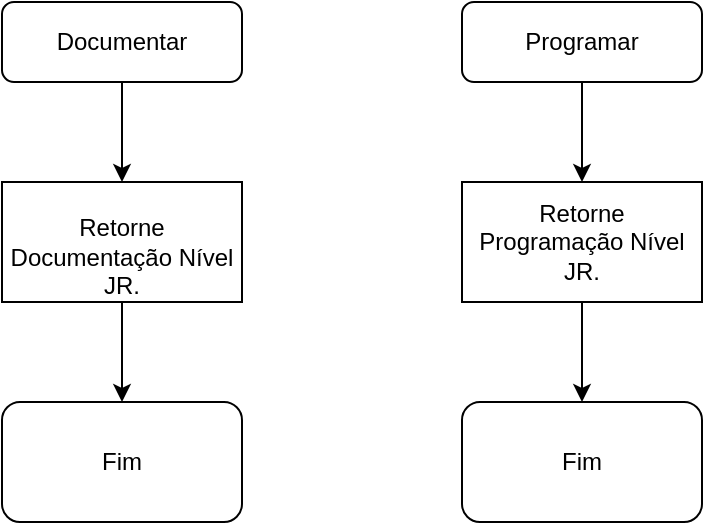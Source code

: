 <mxfile version="20.8.16" type="device"><diagram id="C5RBs43oDa-KdzZeNtuy" name="Page-1"><mxGraphModel dx="1338" dy="838" grid="1" gridSize="10" guides="1" tooltips="1" connect="1" arrows="1" fold="1" page="1" pageScale="1" pageWidth="827" pageHeight="1169" math="0" shadow="0"><root><mxCell id="WIyWlLk6GJQsqaUBKTNV-0"/><mxCell id="WIyWlLk6GJQsqaUBKTNV-1" parent="WIyWlLk6GJQsqaUBKTNV-0"/><mxCell id="s78k3LWJexpao1-YAME9-0" value="" style="edgeStyle=orthogonalEdgeStyle;rounded=0;orthogonalLoop=1;jettySize=auto;html=1;" edge="1" parent="WIyWlLk6GJQsqaUBKTNV-1" source="s78k3LWJexpao1-YAME9-1" target="s78k3LWJexpao1-YAME9-4"><mxGeometry relative="1" as="geometry"/></mxCell><mxCell id="s78k3LWJexpao1-YAME9-1" value="Documentar" style="rounded=1;whiteSpace=wrap;html=1;fontSize=12;glass=0;strokeWidth=1;shadow=0;" vertex="1" parent="WIyWlLk6GJQsqaUBKTNV-1"><mxGeometry width="120" height="40" as="geometry"/></mxCell><mxCell id="s78k3LWJexpao1-YAME9-2" value="Fim" style="rounded=1;whiteSpace=wrap;html=1;" vertex="1" parent="WIyWlLk6GJQsqaUBKTNV-1"><mxGeometry y="200" width="120" height="60" as="geometry"/></mxCell><mxCell id="s78k3LWJexpao1-YAME9-3" value="" style="edgeStyle=orthogonalEdgeStyle;rounded=0;orthogonalLoop=1;jettySize=auto;html=1;" edge="1" parent="WIyWlLk6GJQsqaUBKTNV-1" source="s78k3LWJexpao1-YAME9-4" target="s78k3LWJexpao1-YAME9-2"><mxGeometry relative="1" as="geometry"/></mxCell><mxCell id="s78k3LWJexpao1-YAME9-4" value="&lt;br&gt;Retorne&lt;br&gt;Documentação Nível JR." style="rounded=0;whiteSpace=wrap;html=1;" vertex="1" parent="WIyWlLk6GJQsqaUBKTNV-1"><mxGeometry y="90" width="120" height="60" as="geometry"/></mxCell><mxCell id="s78k3LWJexpao1-YAME9-5" value="" style="edgeStyle=orthogonalEdgeStyle;rounded=0;orthogonalLoop=1;jettySize=auto;html=1;" edge="1" parent="WIyWlLk6GJQsqaUBKTNV-1" source="s78k3LWJexpao1-YAME9-6" target="s78k3LWJexpao1-YAME9-9"><mxGeometry relative="1" as="geometry"/></mxCell><mxCell id="s78k3LWJexpao1-YAME9-6" value="Programar" style="rounded=1;whiteSpace=wrap;html=1;fontSize=12;glass=0;strokeWidth=1;shadow=0;" vertex="1" parent="WIyWlLk6GJQsqaUBKTNV-1"><mxGeometry x="230" width="120" height="40" as="geometry"/></mxCell><mxCell id="s78k3LWJexpao1-YAME9-7" value="Fim" style="rounded=1;whiteSpace=wrap;html=1;" vertex="1" parent="WIyWlLk6GJQsqaUBKTNV-1"><mxGeometry x="230" y="200" width="120" height="60" as="geometry"/></mxCell><mxCell id="s78k3LWJexpao1-YAME9-8" value="" style="edgeStyle=orthogonalEdgeStyle;rounded=0;orthogonalLoop=1;jettySize=auto;html=1;" edge="1" parent="WIyWlLk6GJQsqaUBKTNV-1" source="s78k3LWJexpao1-YAME9-9" target="s78k3LWJexpao1-YAME9-7"><mxGeometry relative="1" as="geometry"/></mxCell><mxCell id="s78k3LWJexpao1-YAME9-9" value="Retorne&lt;br&gt;Programação Nível JR." style="rounded=0;whiteSpace=wrap;html=1;" vertex="1" parent="WIyWlLk6GJQsqaUBKTNV-1"><mxGeometry x="230" y="90" width="120" height="60" as="geometry"/></mxCell></root></mxGraphModel></diagram></mxfile>